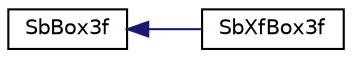digraph "Graphical Class Hierarchy"
{
 // LATEX_PDF_SIZE
  edge [fontname="Helvetica",fontsize="10",labelfontname="Helvetica",labelfontsize="10"];
  node [fontname="Helvetica",fontsize="10",shape=record];
  rankdir="LR";
  Node0 [label="SbBox3f",height=0.2,width=0.4,color="black", fillcolor="white", style="filled",URL="$classSbBox3f.html",tooltip="The SbBox3f class is an abstraction for an axis aligned 3 dimensional box."];
  Node0 -> Node1 [dir="back",color="midnightblue",fontsize="10",style="solid",fontname="Helvetica"];
  Node1 [label="SbXfBox3f",height=0.2,width=0.4,color="black", fillcolor="white", style="filled",URL="$classSbXfBox3f.html",tooltip="The SbXfBox3f class is a 3 dimensional box with floating point coordinates and an attached transforma..."];
}
